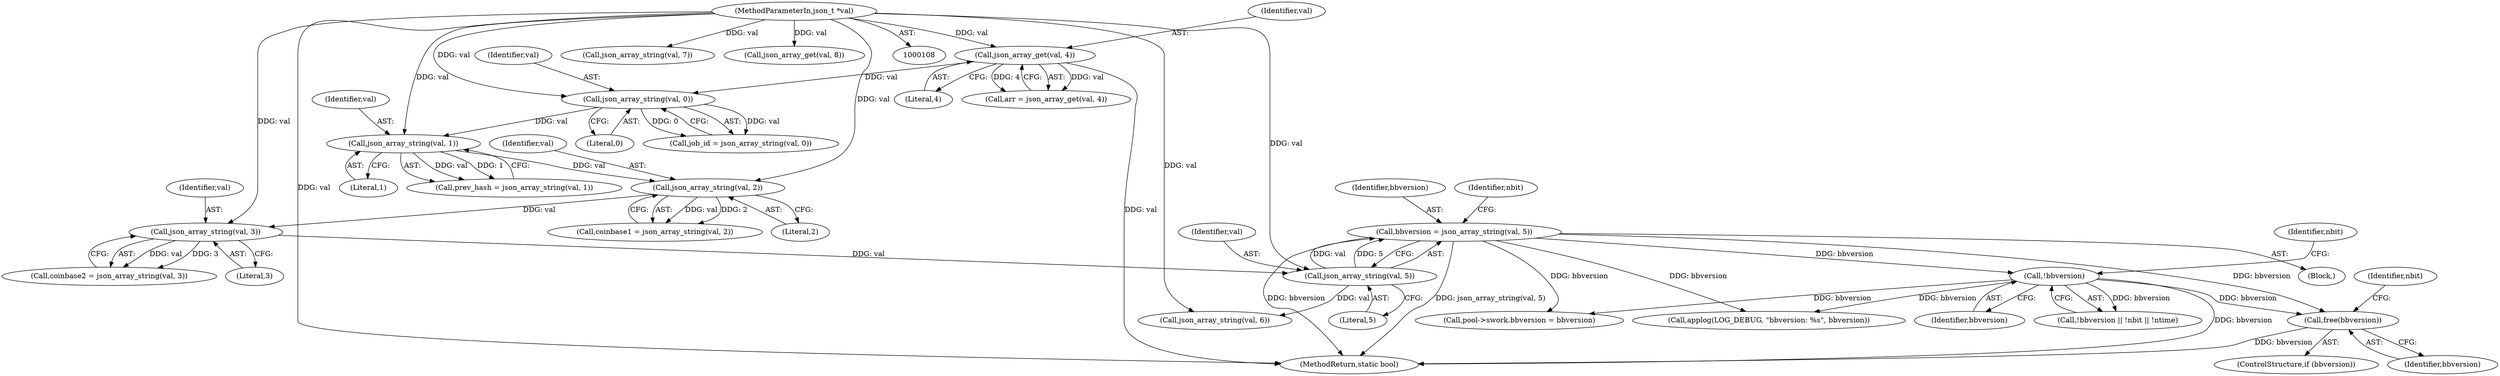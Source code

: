 digraph "0_sgminer_910c36089940e81fb85c65b8e63dcd2fac71470c@API" {
"1000231" [label="(Call,free(bbversion))"];
"1000205" [label="(Call,!bbversion)"];
"1000170" [label="(Call,bbversion = json_array_string(val, 5))"];
"1000172" [label="(Call,json_array_string(val, 5))"];
"1000167" [label="(Call,json_array_string(val, 3))"];
"1000162" [label="(Call,json_array_string(val, 2))"];
"1000157" [label="(Call,json_array_string(val, 1))"];
"1000152" [label="(Call,json_array_string(val, 0))"];
"1000135" [label="(Call,json_array_get(val, 4))"];
"1000110" [label="(MethodParameterIn,json_t *val)"];
"1000234" [label="(Identifier,nbit)"];
"1000768" [label="(MethodReturn,static bool)"];
"1000162" [label="(Call,json_array_string(val, 2))"];
"1000155" [label="(Call,prev_hash = json_array_string(val, 1))"];
"1000182" [label="(Call,json_array_string(val, 7))"];
"1000303" [label="(Call,pool->swork.bbversion = bbversion)"];
"1000172" [label="(Call,json_array_string(val, 5))"];
"1000160" [label="(Call,coinbase1 = json_array_string(val, 2))"];
"1000163" [label="(Identifier,val)"];
"1000722" [label="(Call,applog(LOG_DEBUG, \"bbversion: %s\", bbversion))"];
"1000209" [label="(Identifier,nbit)"];
"1000169" [label="(Literal,3)"];
"1000168" [label="(Identifier,val)"];
"1000206" [label="(Identifier,bbversion)"];
"1000204" [label="(Call,!bbversion || !nbit || !ntime)"];
"1000154" [label="(Literal,0)"];
"1000153" [label="(Identifier,val)"];
"1000152" [label="(Call,json_array_string(val, 0))"];
"1000188" [label="(Call,json_array_get(val, 8))"];
"1000170" [label="(Call,bbversion = json_array_string(val, 5))"];
"1000173" [label="(Identifier,val)"];
"1000135" [label="(Call,json_array_get(val, 4))"];
"1000136" [label="(Identifier,val)"];
"1000176" [label="(Identifier,nbit)"];
"1000174" [label="(Literal,5)"];
"1000205" [label="(Call,!bbversion)"];
"1000150" [label="(Call,job_id = json_array_string(val, 0))"];
"1000137" [label="(Literal,4)"];
"1000164" [label="(Literal,2)"];
"1000229" [label="(ControlStructure,if (bbversion))"];
"1000167" [label="(Call,json_array_string(val, 3))"];
"1000231" [label="(Call,free(bbversion))"];
"1000177" [label="(Call,json_array_string(val, 6))"];
"1000157" [label="(Call,json_array_string(val, 1))"];
"1000159" [label="(Literal,1)"];
"1000133" [label="(Call,arr = json_array_get(val, 4))"];
"1000232" [label="(Identifier,bbversion)"];
"1000111" [label="(Block,)"];
"1000171" [label="(Identifier,bbversion)"];
"1000110" [label="(MethodParameterIn,json_t *val)"];
"1000165" [label="(Call,coinbase2 = json_array_string(val, 3))"];
"1000158" [label="(Identifier,val)"];
"1000231" -> "1000229"  [label="AST: "];
"1000231" -> "1000232"  [label="CFG: "];
"1000232" -> "1000231"  [label="AST: "];
"1000234" -> "1000231"  [label="CFG: "];
"1000231" -> "1000768"  [label="DDG: bbversion"];
"1000205" -> "1000231"  [label="DDG: bbversion"];
"1000170" -> "1000231"  [label="DDG: bbversion"];
"1000205" -> "1000204"  [label="AST: "];
"1000205" -> "1000206"  [label="CFG: "];
"1000206" -> "1000205"  [label="AST: "];
"1000209" -> "1000205"  [label="CFG: "];
"1000204" -> "1000205"  [label="CFG: "];
"1000205" -> "1000768"  [label="DDG: bbversion"];
"1000205" -> "1000204"  [label="DDG: bbversion"];
"1000170" -> "1000205"  [label="DDG: bbversion"];
"1000205" -> "1000303"  [label="DDG: bbversion"];
"1000205" -> "1000722"  [label="DDG: bbversion"];
"1000170" -> "1000111"  [label="AST: "];
"1000170" -> "1000172"  [label="CFG: "];
"1000171" -> "1000170"  [label="AST: "];
"1000172" -> "1000170"  [label="AST: "];
"1000176" -> "1000170"  [label="CFG: "];
"1000170" -> "1000768"  [label="DDG: json_array_string(val, 5)"];
"1000170" -> "1000768"  [label="DDG: bbversion"];
"1000172" -> "1000170"  [label="DDG: val"];
"1000172" -> "1000170"  [label="DDG: 5"];
"1000170" -> "1000303"  [label="DDG: bbversion"];
"1000170" -> "1000722"  [label="DDG: bbversion"];
"1000172" -> "1000174"  [label="CFG: "];
"1000173" -> "1000172"  [label="AST: "];
"1000174" -> "1000172"  [label="AST: "];
"1000167" -> "1000172"  [label="DDG: val"];
"1000110" -> "1000172"  [label="DDG: val"];
"1000172" -> "1000177"  [label="DDG: val"];
"1000167" -> "1000165"  [label="AST: "];
"1000167" -> "1000169"  [label="CFG: "];
"1000168" -> "1000167"  [label="AST: "];
"1000169" -> "1000167"  [label="AST: "];
"1000165" -> "1000167"  [label="CFG: "];
"1000167" -> "1000165"  [label="DDG: val"];
"1000167" -> "1000165"  [label="DDG: 3"];
"1000162" -> "1000167"  [label="DDG: val"];
"1000110" -> "1000167"  [label="DDG: val"];
"1000162" -> "1000160"  [label="AST: "];
"1000162" -> "1000164"  [label="CFG: "];
"1000163" -> "1000162"  [label="AST: "];
"1000164" -> "1000162"  [label="AST: "];
"1000160" -> "1000162"  [label="CFG: "];
"1000162" -> "1000160"  [label="DDG: val"];
"1000162" -> "1000160"  [label="DDG: 2"];
"1000157" -> "1000162"  [label="DDG: val"];
"1000110" -> "1000162"  [label="DDG: val"];
"1000157" -> "1000155"  [label="AST: "];
"1000157" -> "1000159"  [label="CFG: "];
"1000158" -> "1000157"  [label="AST: "];
"1000159" -> "1000157"  [label="AST: "];
"1000155" -> "1000157"  [label="CFG: "];
"1000157" -> "1000155"  [label="DDG: val"];
"1000157" -> "1000155"  [label="DDG: 1"];
"1000152" -> "1000157"  [label="DDG: val"];
"1000110" -> "1000157"  [label="DDG: val"];
"1000152" -> "1000150"  [label="AST: "];
"1000152" -> "1000154"  [label="CFG: "];
"1000153" -> "1000152"  [label="AST: "];
"1000154" -> "1000152"  [label="AST: "];
"1000150" -> "1000152"  [label="CFG: "];
"1000152" -> "1000150"  [label="DDG: val"];
"1000152" -> "1000150"  [label="DDG: 0"];
"1000135" -> "1000152"  [label="DDG: val"];
"1000110" -> "1000152"  [label="DDG: val"];
"1000135" -> "1000133"  [label="AST: "];
"1000135" -> "1000137"  [label="CFG: "];
"1000136" -> "1000135"  [label="AST: "];
"1000137" -> "1000135"  [label="AST: "];
"1000133" -> "1000135"  [label="CFG: "];
"1000135" -> "1000768"  [label="DDG: val"];
"1000135" -> "1000133"  [label="DDG: val"];
"1000135" -> "1000133"  [label="DDG: 4"];
"1000110" -> "1000135"  [label="DDG: val"];
"1000110" -> "1000108"  [label="AST: "];
"1000110" -> "1000768"  [label="DDG: val"];
"1000110" -> "1000177"  [label="DDG: val"];
"1000110" -> "1000182"  [label="DDG: val"];
"1000110" -> "1000188"  [label="DDG: val"];
}
